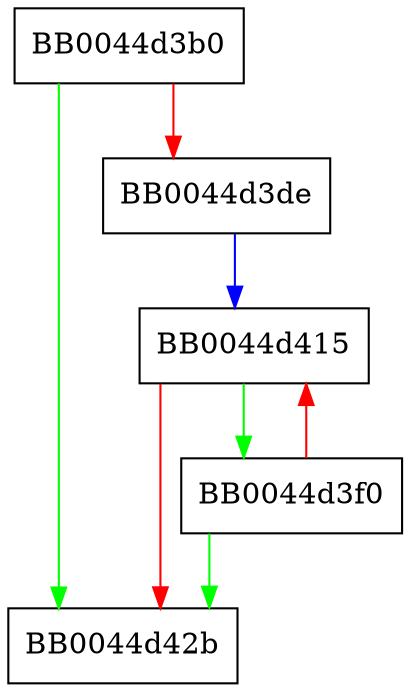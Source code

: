 digraph FFDH_derive_key_loop {
  node [shape="box"];
  graph [splines=ortho];
  BB0044d3b0 -> BB0044d42b [color="green"];
  BB0044d3b0 -> BB0044d3de [color="red"];
  BB0044d3de -> BB0044d415 [color="blue"];
  BB0044d3f0 -> BB0044d42b [color="green"];
  BB0044d3f0 -> BB0044d415 [color="red"];
  BB0044d415 -> BB0044d3f0 [color="green"];
  BB0044d415 -> BB0044d42b [color="red"];
}